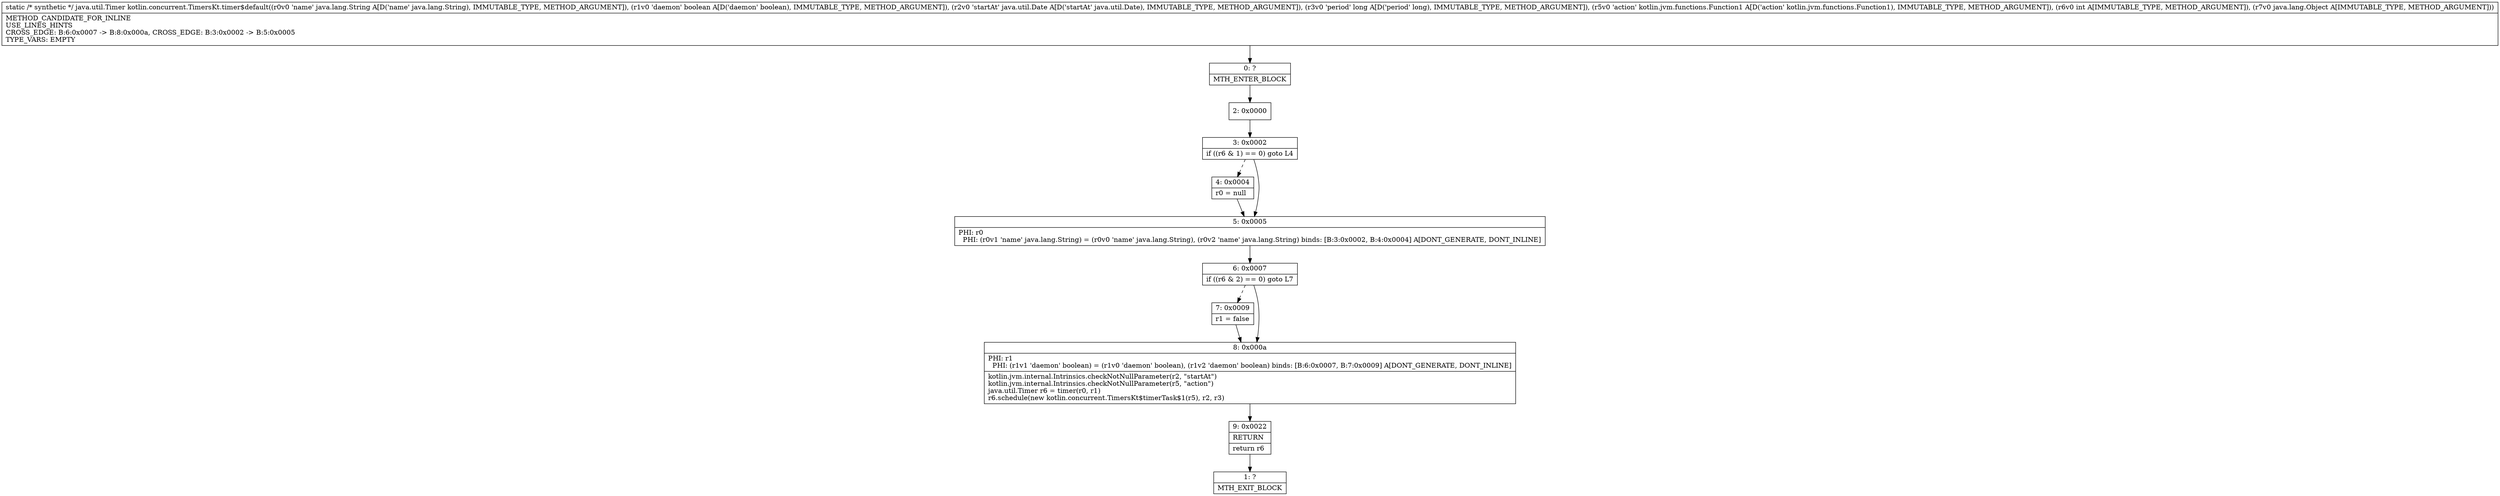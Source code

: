 digraph "CFG forkotlin.concurrent.TimersKt.timer$default(Ljava\/lang\/String;ZLjava\/util\/Date;JLkotlin\/jvm\/functions\/Function1;ILjava\/lang\/Object;)Ljava\/util\/Timer;" {
Node_0 [shape=record,label="{0\:\ ?|MTH_ENTER_BLOCK\l}"];
Node_2 [shape=record,label="{2\:\ 0x0000}"];
Node_3 [shape=record,label="{3\:\ 0x0002|if ((r6 & 1) == 0) goto L4\l}"];
Node_4 [shape=record,label="{4\:\ 0x0004|r0 = null\l}"];
Node_5 [shape=record,label="{5\:\ 0x0005|PHI: r0 \l  PHI: (r0v1 'name' java.lang.String) = (r0v0 'name' java.lang.String), (r0v2 'name' java.lang.String) binds: [B:3:0x0002, B:4:0x0004] A[DONT_GENERATE, DONT_INLINE]\l}"];
Node_6 [shape=record,label="{6\:\ 0x0007|if ((r6 & 2) == 0) goto L7\l}"];
Node_7 [shape=record,label="{7\:\ 0x0009|r1 = false\l}"];
Node_8 [shape=record,label="{8\:\ 0x000a|PHI: r1 \l  PHI: (r1v1 'daemon' boolean) = (r1v0 'daemon' boolean), (r1v2 'daemon' boolean) binds: [B:6:0x0007, B:7:0x0009] A[DONT_GENERATE, DONT_INLINE]\l|kotlin.jvm.internal.Intrinsics.checkNotNullParameter(r2, \"startAt\")\lkotlin.jvm.internal.Intrinsics.checkNotNullParameter(r5, \"action\")\ljava.util.Timer r6 = timer(r0, r1)\lr6.schedule(new kotlin.concurrent.TimersKt$timerTask$1(r5), r2, r3)\l}"];
Node_9 [shape=record,label="{9\:\ 0x0022|RETURN\l|return r6\l}"];
Node_1 [shape=record,label="{1\:\ ?|MTH_EXIT_BLOCK\l}"];
MethodNode[shape=record,label="{static \/* synthetic *\/ java.util.Timer kotlin.concurrent.TimersKt.timer$default((r0v0 'name' java.lang.String A[D('name' java.lang.String), IMMUTABLE_TYPE, METHOD_ARGUMENT]), (r1v0 'daemon' boolean A[D('daemon' boolean), IMMUTABLE_TYPE, METHOD_ARGUMENT]), (r2v0 'startAt' java.util.Date A[D('startAt' java.util.Date), IMMUTABLE_TYPE, METHOD_ARGUMENT]), (r3v0 'period' long A[D('period' long), IMMUTABLE_TYPE, METHOD_ARGUMENT]), (r5v0 'action' kotlin.jvm.functions.Function1 A[D('action' kotlin.jvm.functions.Function1), IMMUTABLE_TYPE, METHOD_ARGUMENT]), (r6v0 int A[IMMUTABLE_TYPE, METHOD_ARGUMENT]), (r7v0 java.lang.Object A[IMMUTABLE_TYPE, METHOD_ARGUMENT]))  | METHOD_CANDIDATE_FOR_INLINE\lUSE_LINES_HINTS\lCROSS_EDGE: B:6:0x0007 \-\> B:8:0x000a, CROSS_EDGE: B:3:0x0002 \-\> B:5:0x0005\lTYPE_VARS: EMPTY\l}"];
MethodNode -> Node_0;Node_0 -> Node_2;
Node_2 -> Node_3;
Node_3 -> Node_4[style=dashed];
Node_3 -> Node_5;
Node_4 -> Node_5;
Node_5 -> Node_6;
Node_6 -> Node_7[style=dashed];
Node_6 -> Node_8;
Node_7 -> Node_8;
Node_8 -> Node_9;
Node_9 -> Node_1;
}

